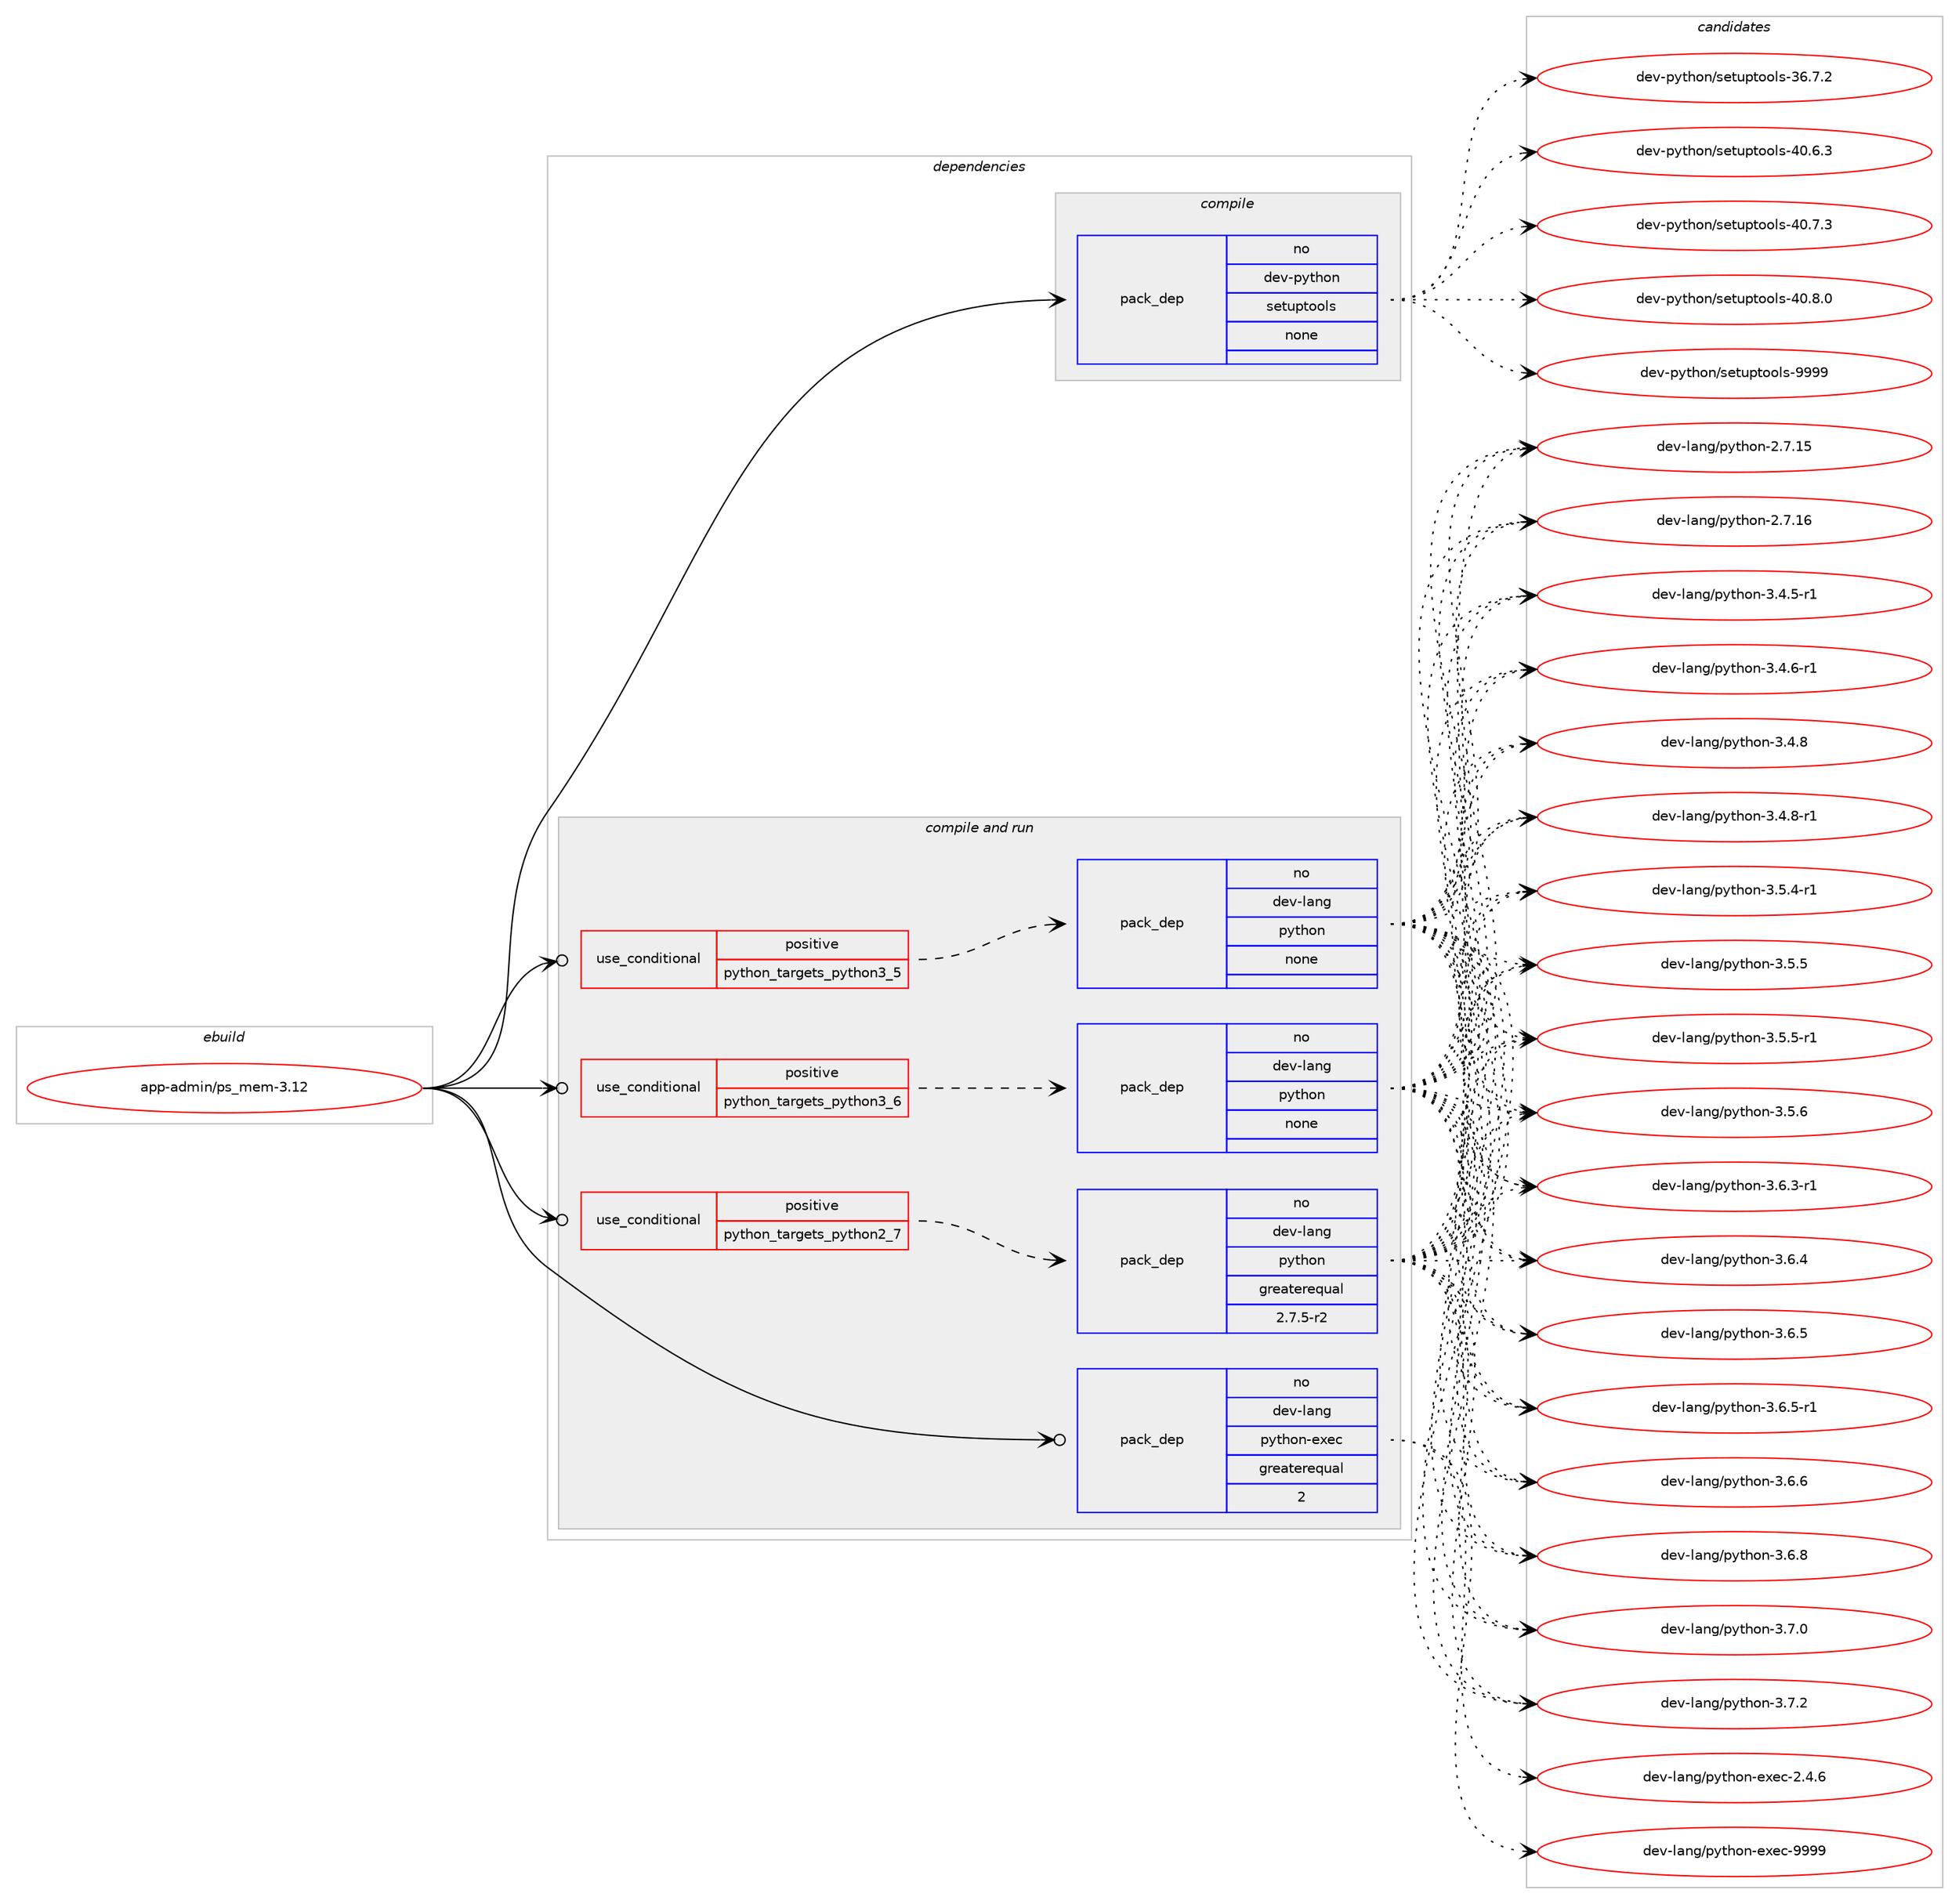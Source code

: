 digraph prolog {

# *************
# Graph options
# *************

newrank=true;
concentrate=true;
compound=true;
graph [rankdir=LR,fontname=Helvetica,fontsize=10,ranksep=1.5];#, ranksep=2.5, nodesep=0.2];
edge  [arrowhead=vee];
node  [fontname=Helvetica,fontsize=10];

# **********
# The ebuild
# **********

subgraph cluster_leftcol {
color=gray;
rank=same;
label=<<i>ebuild</i>>;
id [label="app-admin/ps_mem-3.12", color=red, width=4, href="../app-admin/ps_mem-3.12.svg"];
}

# ****************
# The dependencies
# ****************

subgraph cluster_midcol {
color=gray;
label=<<i>dependencies</i>>;
subgraph cluster_compile {
fillcolor="#eeeeee";
style=filled;
label=<<i>compile</i>>;
subgraph pack902138 {
dependency1267002 [label=<<TABLE BORDER="0" CELLBORDER="1" CELLSPACING="0" CELLPADDING="4" WIDTH="220"><TR><TD ROWSPAN="6" CELLPADDING="30">pack_dep</TD></TR><TR><TD WIDTH="110">no</TD></TR><TR><TD>dev-python</TD></TR><TR><TD>setuptools</TD></TR><TR><TD>none</TD></TR><TR><TD></TD></TR></TABLE>>, shape=none, color=blue];
}
id:e -> dependency1267002:w [weight=20,style="solid",arrowhead="vee"];
}
subgraph cluster_compileandrun {
fillcolor="#eeeeee";
style=filled;
label=<<i>compile and run</i>>;
subgraph cond345208 {
dependency1267003 [label=<<TABLE BORDER="0" CELLBORDER="1" CELLSPACING="0" CELLPADDING="4"><TR><TD ROWSPAN="3" CELLPADDING="10">use_conditional</TD></TR><TR><TD>positive</TD></TR><TR><TD>python_targets_python2_7</TD></TR></TABLE>>, shape=none, color=red];
subgraph pack902139 {
dependency1267004 [label=<<TABLE BORDER="0" CELLBORDER="1" CELLSPACING="0" CELLPADDING="4" WIDTH="220"><TR><TD ROWSPAN="6" CELLPADDING="30">pack_dep</TD></TR><TR><TD WIDTH="110">no</TD></TR><TR><TD>dev-lang</TD></TR><TR><TD>python</TD></TR><TR><TD>greaterequal</TD></TR><TR><TD>2.7.5-r2</TD></TR></TABLE>>, shape=none, color=blue];
}
dependency1267003:e -> dependency1267004:w [weight=20,style="dashed",arrowhead="vee"];
}
id:e -> dependency1267003:w [weight=20,style="solid",arrowhead="odotvee"];
subgraph cond345209 {
dependency1267005 [label=<<TABLE BORDER="0" CELLBORDER="1" CELLSPACING="0" CELLPADDING="4"><TR><TD ROWSPAN="3" CELLPADDING="10">use_conditional</TD></TR><TR><TD>positive</TD></TR><TR><TD>python_targets_python3_5</TD></TR></TABLE>>, shape=none, color=red];
subgraph pack902140 {
dependency1267006 [label=<<TABLE BORDER="0" CELLBORDER="1" CELLSPACING="0" CELLPADDING="4" WIDTH="220"><TR><TD ROWSPAN="6" CELLPADDING="30">pack_dep</TD></TR><TR><TD WIDTH="110">no</TD></TR><TR><TD>dev-lang</TD></TR><TR><TD>python</TD></TR><TR><TD>none</TD></TR><TR><TD></TD></TR></TABLE>>, shape=none, color=blue];
}
dependency1267005:e -> dependency1267006:w [weight=20,style="dashed",arrowhead="vee"];
}
id:e -> dependency1267005:w [weight=20,style="solid",arrowhead="odotvee"];
subgraph cond345210 {
dependency1267007 [label=<<TABLE BORDER="0" CELLBORDER="1" CELLSPACING="0" CELLPADDING="4"><TR><TD ROWSPAN="3" CELLPADDING="10">use_conditional</TD></TR><TR><TD>positive</TD></TR><TR><TD>python_targets_python3_6</TD></TR></TABLE>>, shape=none, color=red];
subgraph pack902141 {
dependency1267008 [label=<<TABLE BORDER="0" CELLBORDER="1" CELLSPACING="0" CELLPADDING="4" WIDTH="220"><TR><TD ROWSPAN="6" CELLPADDING="30">pack_dep</TD></TR><TR><TD WIDTH="110">no</TD></TR><TR><TD>dev-lang</TD></TR><TR><TD>python</TD></TR><TR><TD>none</TD></TR><TR><TD></TD></TR></TABLE>>, shape=none, color=blue];
}
dependency1267007:e -> dependency1267008:w [weight=20,style="dashed",arrowhead="vee"];
}
id:e -> dependency1267007:w [weight=20,style="solid",arrowhead="odotvee"];
subgraph pack902142 {
dependency1267009 [label=<<TABLE BORDER="0" CELLBORDER="1" CELLSPACING="0" CELLPADDING="4" WIDTH="220"><TR><TD ROWSPAN="6" CELLPADDING="30">pack_dep</TD></TR><TR><TD WIDTH="110">no</TD></TR><TR><TD>dev-lang</TD></TR><TR><TD>python-exec</TD></TR><TR><TD>greaterequal</TD></TR><TR><TD>2</TD></TR></TABLE>>, shape=none, color=blue];
}
id:e -> dependency1267009:w [weight=20,style="solid",arrowhead="odotvee"];
}
subgraph cluster_run {
fillcolor="#eeeeee";
style=filled;
label=<<i>run</i>>;
}
}

# **************
# The candidates
# **************

subgraph cluster_choices {
rank=same;
color=gray;
label=<<i>candidates</i>>;

subgraph choice902138 {
color=black;
nodesep=1;
choice100101118451121211161041111104711510111611711211611111110811545515446554650 [label="dev-python/setuptools-36.7.2", color=red, width=4,href="../dev-python/setuptools-36.7.2.svg"];
choice100101118451121211161041111104711510111611711211611111110811545524846544651 [label="dev-python/setuptools-40.6.3", color=red, width=4,href="../dev-python/setuptools-40.6.3.svg"];
choice100101118451121211161041111104711510111611711211611111110811545524846554651 [label="dev-python/setuptools-40.7.3", color=red, width=4,href="../dev-python/setuptools-40.7.3.svg"];
choice100101118451121211161041111104711510111611711211611111110811545524846564648 [label="dev-python/setuptools-40.8.0", color=red, width=4,href="../dev-python/setuptools-40.8.0.svg"];
choice10010111845112121116104111110471151011161171121161111111081154557575757 [label="dev-python/setuptools-9999", color=red, width=4,href="../dev-python/setuptools-9999.svg"];
dependency1267002:e -> choice100101118451121211161041111104711510111611711211611111110811545515446554650:w [style=dotted,weight="100"];
dependency1267002:e -> choice100101118451121211161041111104711510111611711211611111110811545524846544651:w [style=dotted,weight="100"];
dependency1267002:e -> choice100101118451121211161041111104711510111611711211611111110811545524846554651:w [style=dotted,weight="100"];
dependency1267002:e -> choice100101118451121211161041111104711510111611711211611111110811545524846564648:w [style=dotted,weight="100"];
dependency1267002:e -> choice10010111845112121116104111110471151011161171121161111111081154557575757:w [style=dotted,weight="100"];
}
subgraph choice902139 {
color=black;
nodesep=1;
choice10010111845108971101034711212111610411111045504655464953 [label="dev-lang/python-2.7.15", color=red, width=4,href="../dev-lang/python-2.7.15.svg"];
choice10010111845108971101034711212111610411111045504655464954 [label="dev-lang/python-2.7.16", color=red, width=4,href="../dev-lang/python-2.7.16.svg"];
choice1001011184510897110103471121211161041111104551465246534511449 [label="dev-lang/python-3.4.5-r1", color=red, width=4,href="../dev-lang/python-3.4.5-r1.svg"];
choice1001011184510897110103471121211161041111104551465246544511449 [label="dev-lang/python-3.4.6-r1", color=red, width=4,href="../dev-lang/python-3.4.6-r1.svg"];
choice100101118451089711010347112121116104111110455146524656 [label="dev-lang/python-3.4.8", color=red, width=4,href="../dev-lang/python-3.4.8.svg"];
choice1001011184510897110103471121211161041111104551465246564511449 [label="dev-lang/python-3.4.8-r1", color=red, width=4,href="../dev-lang/python-3.4.8-r1.svg"];
choice1001011184510897110103471121211161041111104551465346524511449 [label="dev-lang/python-3.5.4-r1", color=red, width=4,href="../dev-lang/python-3.5.4-r1.svg"];
choice100101118451089711010347112121116104111110455146534653 [label="dev-lang/python-3.5.5", color=red, width=4,href="../dev-lang/python-3.5.5.svg"];
choice1001011184510897110103471121211161041111104551465346534511449 [label="dev-lang/python-3.5.5-r1", color=red, width=4,href="../dev-lang/python-3.5.5-r1.svg"];
choice100101118451089711010347112121116104111110455146534654 [label="dev-lang/python-3.5.6", color=red, width=4,href="../dev-lang/python-3.5.6.svg"];
choice1001011184510897110103471121211161041111104551465446514511449 [label="dev-lang/python-3.6.3-r1", color=red, width=4,href="../dev-lang/python-3.6.3-r1.svg"];
choice100101118451089711010347112121116104111110455146544652 [label="dev-lang/python-3.6.4", color=red, width=4,href="../dev-lang/python-3.6.4.svg"];
choice100101118451089711010347112121116104111110455146544653 [label="dev-lang/python-3.6.5", color=red, width=4,href="../dev-lang/python-3.6.5.svg"];
choice1001011184510897110103471121211161041111104551465446534511449 [label="dev-lang/python-3.6.5-r1", color=red, width=4,href="../dev-lang/python-3.6.5-r1.svg"];
choice100101118451089711010347112121116104111110455146544654 [label="dev-lang/python-3.6.6", color=red, width=4,href="../dev-lang/python-3.6.6.svg"];
choice100101118451089711010347112121116104111110455146544656 [label="dev-lang/python-3.6.8", color=red, width=4,href="../dev-lang/python-3.6.8.svg"];
choice100101118451089711010347112121116104111110455146554648 [label="dev-lang/python-3.7.0", color=red, width=4,href="../dev-lang/python-3.7.0.svg"];
choice100101118451089711010347112121116104111110455146554650 [label="dev-lang/python-3.7.2", color=red, width=4,href="../dev-lang/python-3.7.2.svg"];
dependency1267004:e -> choice10010111845108971101034711212111610411111045504655464953:w [style=dotted,weight="100"];
dependency1267004:e -> choice10010111845108971101034711212111610411111045504655464954:w [style=dotted,weight="100"];
dependency1267004:e -> choice1001011184510897110103471121211161041111104551465246534511449:w [style=dotted,weight="100"];
dependency1267004:e -> choice1001011184510897110103471121211161041111104551465246544511449:w [style=dotted,weight="100"];
dependency1267004:e -> choice100101118451089711010347112121116104111110455146524656:w [style=dotted,weight="100"];
dependency1267004:e -> choice1001011184510897110103471121211161041111104551465246564511449:w [style=dotted,weight="100"];
dependency1267004:e -> choice1001011184510897110103471121211161041111104551465346524511449:w [style=dotted,weight="100"];
dependency1267004:e -> choice100101118451089711010347112121116104111110455146534653:w [style=dotted,weight="100"];
dependency1267004:e -> choice1001011184510897110103471121211161041111104551465346534511449:w [style=dotted,weight="100"];
dependency1267004:e -> choice100101118451089711010347112121116104111110455146534654:w [style=dotted,weight="100"];
dependency1267004:e -> choice1001011184510897110103471121211161041111104551465446514511449:w [style=dotted,weight="100"];
dependency1267004:e -> choice100101118451089711010347112121116104111110455146544652:w [style=dotted,weight="100"];
dependency1267004:e -> choice100101118451089711010347112121116104111110455146544653:w [style=dotted,weight="100"];
dependency1267004:e -> choice1001011184510897110103471121211161041111104551465446534511449:w [style=dotted,weight="100"];
dependency1267004:e -> choice100101118451089711010347112121116104111110455146544654:w [style=dotted,weight="100"];
dependency1267004:e -> choice100101118451089711010347112121116104111110455146544656:w [style=dotted,weight="100"];
dependency1267004:e -> choice100101118451089711010347112121116104111110455146554648:w [style=dotted,weight="100"];
dependency1267004:e -> choice100101118451089711010347112121116104111110455146554650:w [style=dotted,weight="100"];
}
subgraph choice902140 {
color=black;
nodesep=1;
choice10010111845108971101034711212111610411111045504655464953 [label="dev-lang/python-2.7.15", color=red, width=4,href="../dev-lang/python-2.7.15.svg"];
choice10010111845108971101034711212111610411111045504655464954 [label="dev-lang/python-2.7.16", color=red, width=4,href="../dev-lang/python-2.7.16.svg"];
choice1001011184510897110103471121211161041111104551465246534511449 [label="dev-lang/python-3.4.5-r1", color=red, width=4,href="../dev-lang/python-3.4.5-r1.svg"];
choice1001011184510897110103471121211161041111104551465246544511449 [label="dev-lang/python-3.4.6-r1", color=red, width=4,href="../dev-lang/python-3.4.6-r1.svg"];
choice100101118451089711010347112121116104111110455146524656 [label="dev-lang/python-3.4.8", color=red, width=4,href="../dev-lang/python-3.4.8.svg"];
choice1001011184510897110103471121211161041111104551465246564511449 [label="dev-lang/python-3.4.8-r1", color=red, width=4,href="../dev-lang/python-3.4.8-r1.svg"];
choice1001011184510897110103471121211161041111104551465346524511449 [label="dev-lang/python-3.5.4-r1", color=red, width=4,href="../dev-lang/python-3.5.4-r1.svg"];
choice100101118451089711010347112121116104111110455146534653 [label="dev-lang/python-3.5.5", color=red, width=4,href="../dev-lang/python-3.5.5.svg"];
choice1001011184510897110103471121211161041111104551465346534511449 [label="dev-lang/python-3.5.5-r1", color=red, width=4,href="../dev-lang/python-3.5.5-r1.svg"];
choice100101118451089711010347112121116104111110455146534654 [label="dev-lang/python-3.5.6", color=red, width=4,href="../dev-lang/python-3.5.6.svg"];
choice1001011184510897110103471121211161041111104551465446514511449 [label="dev-lang/python-3.6.3-r1", color=red, width=4,href="../dev-lang/python-3.6.3-r1.svg"];
choice100101118451089711010347112121116104111110455146544652 [label="dev-lang/python-3.6.4", color=red, width=4,href="../dev-lang/python-3.6.4.svg"];
choice100101118451089711010347112121116104111110455146544653 [label="dev-lang/python-3.6.5", color=red, width=4,href="../dev-lang/python-3.6.5.svg"];
choice1001011184510897110103471121211161041111104551465446534511449 [label="dev-lang/python-3.6.5-r1", color=red, width=4,href="../dev-lang/python-3.6.5-r1.svg"];
choice100101118451089711010347112121116104111110455146544654 [label="dev-lang/python-3.6.6", color=red, width=4,href="../dev-lang/python-3.6.6.svg"];
choice100101118451089711010347112121116104111110455146544656 [label="dev-lang/python-3.6.8", color=red, width=4,href="../dev-lang/python-3.6.8.svg"];
choice100101118451089711010347112121116104111110455146554648 [label="dev-lang/python-3.7.0", color=red, width=4,href="../dev-lang/python-3.7.0.svg"];
choice100101118451089711010347112121116104111110455146554650 [label="dev-lang/python-3.7.2", color=red, width=4,href="../dev-lang/python-3.7.2.svg"];
dependency1267006:e -> choice10010111845108971101034711212111610411111045504655464953:w [style=dotted,weight="100"];
dependency1267006:e -> choice10010111845108971101034711212111610411111045504655464954:w [style=dotted,weight="100"];
dependency1267006:e -> choice1001011184510897110103471121211161041111104551465246534511449:w [style=dotted,weight="100"];
dependency1267006:e -> choice1001011184510897110103471121211161041111104551465246544511449:w [style=dotted,weight="100"];
dependency1267006:e -> choice100101118451089711010347112121116104111110455146524656:w [style=dotted,weight="100"];
dependency1267006:e -> choice1001011184510897110103471121211161041111104551465246564511449:w [style=dotted,weight="100"];
dependency1267006:e -> choice1001011184510897110103471121211161041111104551465346524511449:w [style=dotted,weight="100"];
dependency1267006:e -> choice100101118451089711010347112121116104111110455146534653:w [style=dotted,weight="100"];
dependency1267006:e -> choice1001011184510897110103471121211161041111104551465346534511449:w [style=dotted,weight="100"];
dependency1267006:e -> choice100101118451089711010347112121116104111110455146534654:w [style=dotted,weight="100"];
dependency1267006:e -> choice1001011184510897110103471121211161041111104551465446514511449:w [style=dotted,weight="100"];
dependency1267006:e -> choice100101118451089711010347112121116104111110455146544652:w [style=dotted,weight="100"];
dependency1267006:e -> choice100101118451089711010347112121116104111110455146544653:w [style=dotted,weight="100"];
dependency1267006:e -> choice1001011184510897110103471121211161041111104551465446534511449:w [style=dotted,weight="100"];
dependency1267006:e -> choice100101118451089711010347112121116104111110455146544654:w [style=dotted,weight="100"];
dependency1267006:e -> choice100101118451089711010347112121116104111110455146544656:w [style=dotted,weight="100"];
dependency1267006:e -> choice100101118451089711010347112121116104111110455146554648:w [style=dotted,weight="100"];
dependency1267006:e -> choice100101118451089711010347112121116104111110455146554650:w [style=dotted,weight="100"];
}
subgraph choice902141 {
color=black;
nodesep=1;
choice10010111845108971101034711212111610411111045504655464953 [label="dev-lang/python-2.7.15", color=red, width=4,href="../dev-lang/python-2.7.15.svg"];
choice10010111845108971101034711212111610411111045504655464954 [label="dev-lang/python-2.7.16", color=red, width=4,href="../dev-lang/python-2.7.16.svg"];
choice1001011184510897110103471121211161041111104551465246534511449 [label="dev-lang/python-3.4.5-r1", color=red, width=4,href="../dev-lang/python-3.4.5-r1.svg"];
choice1001011184510897110103471121211161041111104551465246544511449 [label="dev-lang/python-3.4.6-r1", color=red, width=4,href="../dev-lang/python-3.4.6-r1.svg"];
choice100101118451089711010347112121116104111110455146524656 [label="dev-lang/python-3.4.8", color=red, width=4,href="../dev-lang/python-3.4.8.svg"];
choice1001011184510897110103471121211161041111104551465246564511449 [label="dev-lang/python-3.4.8-r1", color=red, width=4,href="../dev-lang/python-3.4.8-r1.svg"];
choice1001011184510897110103471121211161041111104551465346524511449 [label="dev-lang/python-3.5.4-r1", color=red, width=4,href="../dev-lang/python-3.5.4-r1.svg"];
choice100101118451089711010347112121116104111110455146534653 [label="dev-lang/python-3.5.5", color=red, width=4,href="../dev-lang/python-3.5.5.svg"];
choice1001011184510897110103471121211161041111104551465346534511449 [label="dev-lang/python-3.5.5-r1", color=red, width=4,href="../dev-lang/python-3.5.5-r1.svg"];
choice100101118451089711010347112121116104111110455146534654 [label="dev-lang/python-3.5.6", color=red, width=4,href="../dev-lang/python-3.5.6.svg"];
choice1001011184510897110103471121211161041111104551465446514511449 [label="dev-lang/python-3.6.3-r1", color=red, width=4,href="../dev-lang/python-3.6.3-r1.svg"];
choice100101118451089711010347112121116104111110455146544652 [label="dev-lang/python-3.6.4", color=red, width=4,href="../dev-lang/python-3.6.4.svg"];
choice100101118451089711010347112121116104111110455146544653 [label="dev-lang/python-3.6.5", color=red, width=4,href="../dev-lang/python-3.6.5.svg"];
choice1001011184510897110103471121211161041111104551465446534511449 [label="dev-lang/python-3.6.5-r1", color=red, width=4,href="../dev-lang/python-3.6.5-r1.svg"];
choice100101118451089711010347112121116104111110455146544654 [label="dev-lang/python-3.6.6", color=red, width=4,href="../dev-lang/python-3.6.6.svg"];
choice100101118451089711010347112121116104111110455146544656 [label="dev-lang/python-3.6.8", color=red, width=4,href="../dev-lang/python-3.6.8.svg"];
choice100101118451089711010347112121116104111110455146554648 [label="dev-lang/python-3.7.0", color=red, width=4,href="../dev-lang/python-3.7.0.svg"];
choice100101118451089711010347112121116104111110455146554650 [label="dev-lang/python-3.7.2", color=red, width=4,href="../dev-lang/python-3.7.2.svg"];
dependency1267008:e -> choice10010111845108971101034711212111610411111045504655464953:w [style=dotted,weight="100"];
dependency1267008:e -> choice10010111845108971101034711212111610411111045504655464954:w [style=dotted,weight="100"];
dependency1267008:e -> choice1001011184510897110103471121211161041111104551465246534511449:w [style=dotted,weight="100"];
dependency1267008:e -> choice1001011184510897110103471121211161041111104551465246544511449:w [style=dotted,weight="100"];
dependency1267008:e -> choice100101118451089711010347112121116104111110455146524656:w [style=dotted,weight="100"];
dependency1267008:e -> choice1001011184510897110103471121211161041111104551465246564511449:w [style=dotted,weight="100"];
dependency1267008:e -> choice1001011184510897110103471121211161041111104551465346524511449:w [style=dotted,weight="100"];
dependency1267008:e -> choice100101118451089711010347112121116104111110455146534653:w [style=dotted,weight="100"];
dependency1267008:e -> choice1001011184510897110103471121211161041111104551465346534511449:w [style=dotted,weight="100"];
dependency1267008:e -> choice100101118451089711010347112121116104111110455146534654:w [style=dotted,weight="100"];
dependency1267008:e -> choice1001011184510897110103471121211161041111104551465446514511449:w [style=dotted,weight="100"];
dependency1267008:e -> choice100101118451089711010347112121116104111110455146544652:w [style=dotted,weight="100"];
dependency1267008:e -> choice100101118451089711010347112121116104111110455146544653:w [style=dotted,weight="100"];
dependency1267008:e -> choice1001011184510897110103471121211161041111104551465446534511449:w [style=dotted,weight="100"];
dependency1267008:e -> choice100101118451089711010347112121116104111110455146544654:w [style=dotted,weight="100"];
dependency1267008:e -> choice100101118451089711010347112121116104111110455146544656:w [style=dotted,weight="100"];
dependency1267008:e -> choice100101118451089711010347112121116104111110455146554648:w [style=dotted,weight="100"];
dependency1267008:e -> choice100101118451089711010347112121116104111110455146554650:w [style=dotted,weight="100"];
}
subgraph choice902142 {
color=black;
nodesep=1;
choice1001011184510897110103471121211161041111104510112010199455046524654 [label="dev-lang/python-exec-2.4.6", color=red, width=4,href="../dev-lang/python-exec-2.4.6.svg"];
choice10010111845108971101034711212111610411111045101120101994557575757 [label="dev-lang/python-exec-9999", color=red, width=4,href="../dev-lang/python-exec-9999.svg"];
dependency1267009:e -> choice1001011184510897110103471121211161041111104510112010199455046524654:w [style=dotted,weight="100"];
dependency1267009:e -> choice10010111845108971101034711212111610411111045101120101994557575757:w [style=dotted,weight="100"];
}
}

}
